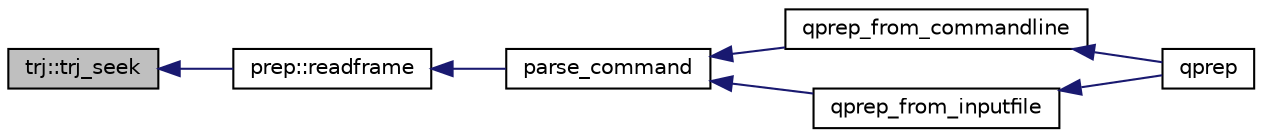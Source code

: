 digraph "trj::trj_seek"
{
  edge [fontname="Helvetica",fontsize="10",labelfontname="Helvetica",labelfontsize="10"];
  node [fontname="Helvetica",fontsize="10",shape=record];
  rankdir="LR";
  Node1 [label="trj::trj_seek",height=0.2,width=0.4,color="black", fillcolor="grey75", style="filled" fontcolor="black"];
  Node1 -> Node2 [dir="back",color="midnightblue",fontsize="10",style="solid"];
  Node2 [label="prep::readframe",height=0.2,width=0.4,color="black", fillcolor="white", style="filled",URL="$classprep.html#a76cc92e2a4be8c7ee740c6ba35b8789b"];
  Node2 -> Node3 [dir="back",color="midnightblue",fontsize="10",style="solid"];
  Node3 [label="parse_command",height=0.2,width=0.4,color="black", fillcolor="white", style="filled",URL="$qprep_8f90.html#add7d58759b8d0826b87051647135e024"];
  Node3 -> Node4 [dir="back",color="midnightblue",fontsize="10",style="solid"];
  Node4 [label="qprep_from_commandline",height=0.2,width=0.4,color="black", fillcolor="white", style="filled",URL="$qprep_8f90.html#a509741b66578d6d76b269d0f98128910"];
  Node4 -> Node5 [dir="back",color="midnightblue",fontsize="10",style="solid"];
  Node5 [label="qprep",height=0.2,width=0.4,color="black", fillcolor="white", style="filled",URL="$qprep_8f90.html#a252292cf2c64796a48ab29aae4920d15"];
  Node3 -> Node6 [dir="back",color="midnightblue",fontsize="10",style="solid"];
  Node6 [label="qprep_from_inputfile",height=0.2,width=0.4,color="black", fillcolor="white", style="filled",URL="$qprep_8f90.html#aae7f6285ebd5705125725dcda622efd5"];
  Node6 -> Node5 [dir="back",color="midnightblue",fontsize="10",style="solid"];
}
